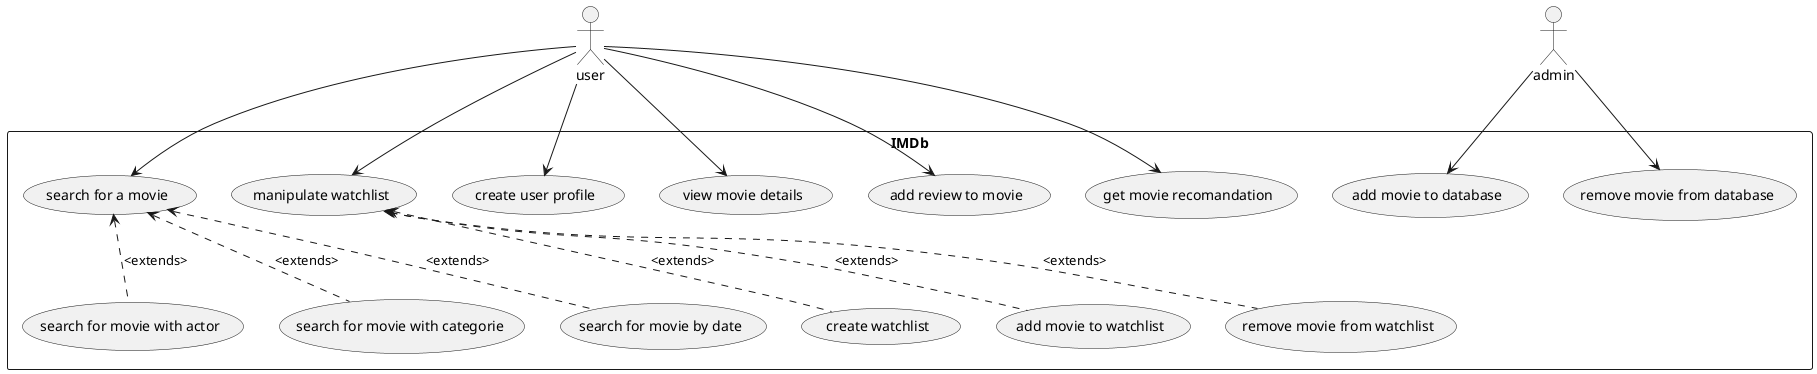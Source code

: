 @startuml

actor user as usr
actor admin

rectangle IMDb {
    usecase "manipulate watchlist"              as wlist
    usecase "create watchlist"                  as n_watchlist
    usecase "add movie to watchlist"            as add_watchlist
    usecase "remove movie from watchlist"       as rm_watchlist
    usecase "create user profile"               as n_up

    usecase "search for a movie"                as s_movie
    usecase "search for movie with actor"       as s_actor    
    usecase "search for movie with categorie"   as s_categ
    usecase "search for movie by date"          as s_date

    usecase "view movie details"                as v_movie
    usecase "add review to movie"               as add_review

    usecase "get movie recomandation"           as recomm

    usecase "add movie to database"             as add_db
    usecase "remove movie from database"        as rm_db
}

usr --> (wlist)
(n_watchlist)  -u-> (wlist) #line.dashed : <extends>
(add_watchlist)-u-> (wlist) #line.dashed : <extends>
(rm_watchlist) -u-> (wlist) #line.dashed : <extends>
usr --> (n_up)
usr --> (s_movie)
(s_actor) -u-> (s_movie) #line.dashed : <extends>
(s_categ) -u-> (s_movie) #line.dashed : <extends>
(s_date) -u-> (s_movie)  #line.dashed : <extends>
usr --> (v_movie)
usr --> (add_review)
usr --> (recomm)
admin --> (add_db)
admin --> (rm_db)

@enduml

